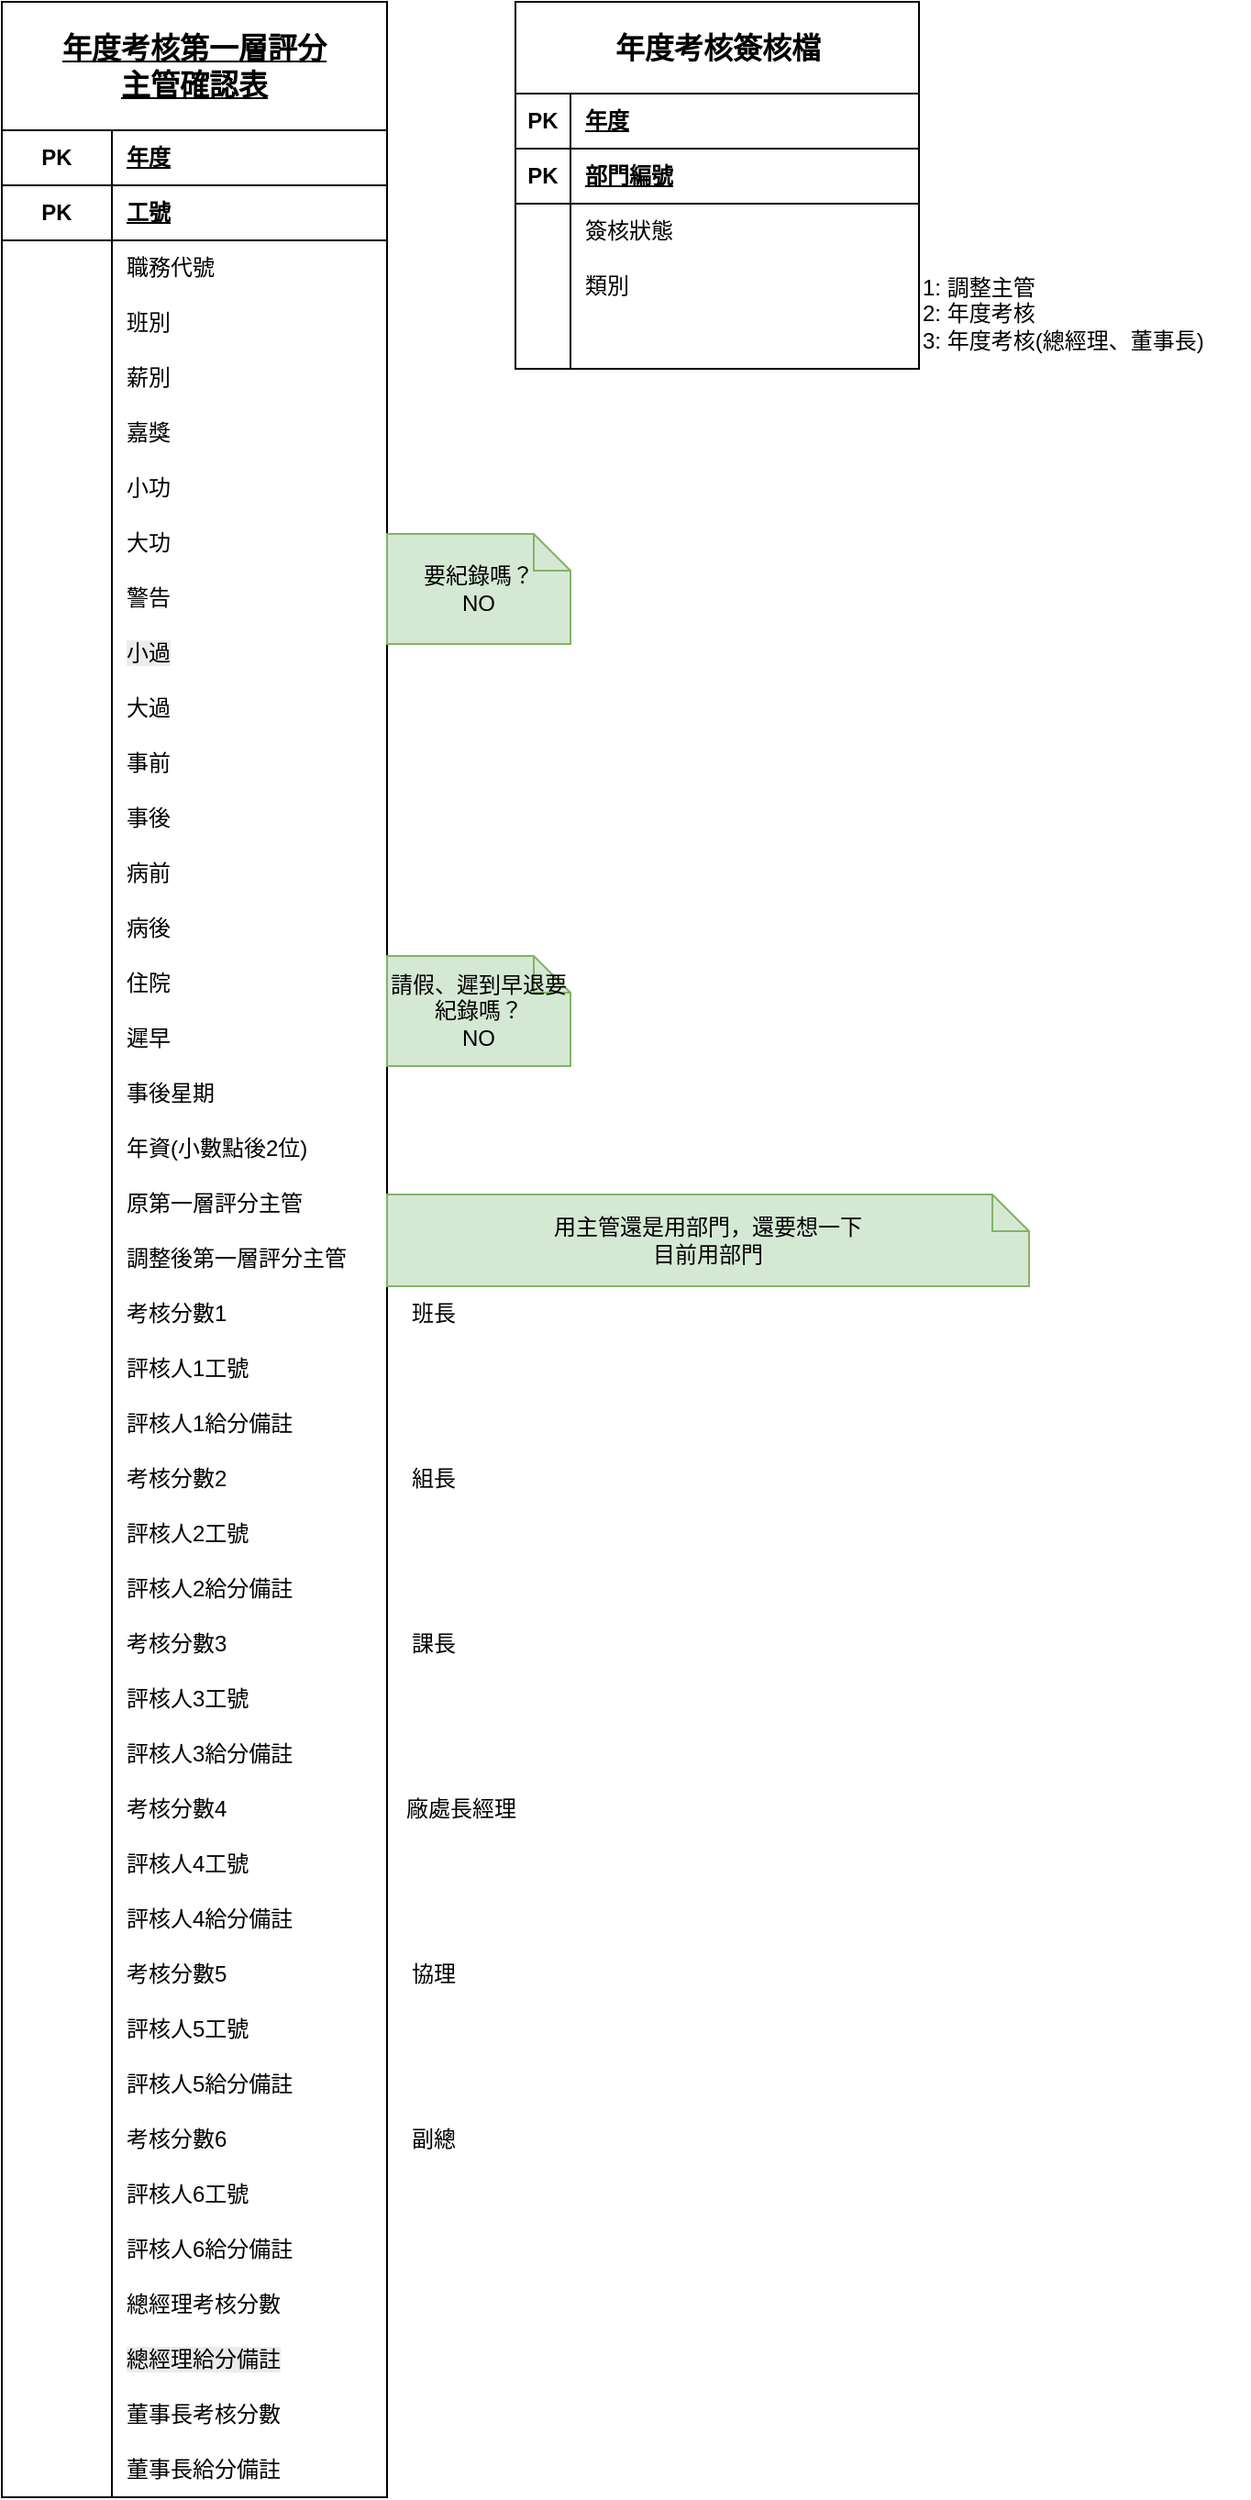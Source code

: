 <mxfile version="28.1.2">
  <diagram id="C5RBs43oDa-KdzZeNtuy" name="Page-1">
    <mxGraphModel dx="982" dy="640" grid="1" gridSize="10" guides="1" tooltips="1" connect="1" arrows="1" fold="1" page="1" pageScale="1" pageWidth="827" pageHeight="1169" math="0" shadow="0">
      <root>
        <mxCell id="WIyWlLk6GJQsqaUBKTNV-0" />
        <mxCell id="WIyWlLk6GJQsqaUBKTNV-1" parent="WIyWlLk6GJQsqaUBKTNV-0" />
        <mxCell id="mXp_F0Fjo8n4CY_Ymyif-0" value="&lt;u&gt;&lt;span style=&quot;font-family: 微軟正黑體;&quot;&gt;&lt;font style=&quot;font-size: 16px;&quot;&gt;年度考核第一層評分&lt;br&gt;主管確認表&lt;/font&gt;&lt;/span&gt;&lt;/u&gt;" style="shape=table;startSize=70;container=1;collapsible=1;childLayout=tableLayout;fixedRows=1;rowLines=0;fontStyle=1;align=center;resizeLast=1;html=1;whiteSpace=wrap;" parent="WIyWlLk6GJQsqaUBKTNV-1" vertex="1">
          <mxGeometry x="210" y="110" width="210" height="1360" as="geometry" />
        </mxCell>
        <mxCell id="mXp_F0Fjo8n4CY_Ymyif-42" style="shape=tableRow;horizontal=0;startSize=0;swimlaneHead=0;swimlaneBody=0;fillColor=none;collapsible=0;dropTarget=0;points=[[0,0.5],[1,0.5]];portConstraint=eastwest;top=0;left=0;right=0;bottom=1;html=1;" parent="mXp_F0Fjo8n4CY_Ymyif-0" vertex="1">
          <mxGeometry y="70" width="210" height="30" as="geometry" />
        </mxCell>
        <mxCell id="mXp_F0Fjo8n4CY_Ymyif-43" value="PK" style="shape=partialRectangle;connectable=0;fillColor=none;top=0;left=0;bottom=0;right=0;fontStyle=1;overflow=hidden;html=1;whiteSpace=wrap;" parent="mXp_F0Fjo8n4CY_Ymyif-42" vertex="1">
          <mxGeometry width="60" height="30" as="geometry">
            <mxRectangle width="60" height="30" as="alternateBounds" />
          </mxGeometry>
        </mxCell>
        <mxCell id="mXp_F0Fjo8n4CY_Ymyif-44" value="年度" style="shape=partialRectangle;connectable=0;fillColor=none;top=0;left=0;bottom=0;right=0;align=left;spacingLeft=6;fontStyle=5;overflow=hidden;html=1;whiteSpace=wrap;" parent="mXp_F0Fjo8n4CY_Ymyif-42" vertex="1">
          <mxGeometry x="60" width="150" height="30" as="geometry">
            <mxRectangle width="150" height="30" as="alternateBounds" />
          </mxGeometry>
        </mxCell>
        <mxCell id="mXp_F0Fjo8n4CY_Ymyif-4" value="" style="shape=tableRow;horizontal=0;startSize=0;swimlaneHead=0;swimlaneBody=0;fillColor=none;collapsible=0;dropTarget=0;points=[[0,0.5],[1,0.5]];portConstraint=eastwest;top=0;left=0;right=0;bottom=1;html=1;" parent="mXp_F0Fjo8n4CY_Ymyif-0" vertex="1">
          <mxGeometry y="100" width="210" height="30" as="geometry" />
        </mxCell>
        <mxCell id="mXp_F0Fjo8n4CY_Ymyif-5" value="PK" style="shape=partialRectangle;connectable=0;fillColor=none;top=0;left=0;bottom=0;right=0;fontStyle=1;overflow=hidden;html=1;whiteSpace=wrap;" parent="mXp_F0Fjo8n4CY_Ymyif-4" vertex="1">
          <mxGeometry width="60" height="30" as="geometry">
            <mxRectangle width="60" height="30" as="alternateBounds" />
          </mxGeometry>
        </mxCell>
        <mxCell id="mXp_F0Fjo8n4CY_Ymyif-6" value="工號" style="shape=partialRectangle;connectable=0;fillColor=none;top=0;left=0;bottom=0;right=0;align=left;spacingLeft=6;fontStyle=5;overflow=hidden;html=1;whiteSpace=wrap;" parent="mXp_F0Fjo8n4CY_Ymyif-4" vertex="1">
          <mxGeometry x="60" width="150" height="30" as="geometry">
            <mxRectangle width="150" height="30" as="alternateBounds" />
          </mxGeometry>
        </mxCell>
        <mxCell id="mXp_F0Fjo8n4CY_Ymyif-7" value="" style="shape=tableRow;horizontal=0;startSize=0;swimlaneHead=0;swimlaneBody=0;fillColor=none;collapsible=0;dropTarget=0;points=[[0,0.5],[1,0.5]];portConstraint=eastwest;top=0;left=0;right=0;bottom=0;html=1;" parent="mXp_F0Fjo8n4CY_Ymyif-0" vertex="1">
          <mxGeometry y="130" width="210" height="30" as="geometry" />
        </mxCell>
        <mxCell id="mXp_F0Fjo8n4CY_Ymyif-8" value="" style="shape=partialRectangle;connectable=0;fillColor=none;top=0;left=0;bottom=0;right=0;editable=1;overflow=hidden;html=1;whiteSpace=wrap;" parent="mXp_F0Fjo8n4CY_Ymyif-7" vertex="1">
          <mxGeometry width="60" height="30" as="geometry">
            <mxRectangle width="60" height="30" as="alternateBounds" />
          </mxGeometry>
        </mxCell>
        <mxCell id="mXp_F0Fjo8n4CY_Ymyif-9" value="職務代號" style="shape=partialRectangle;connectable=0;fillColor=none;top=0;left=0;bottom=0;right=0;align=left;spacingLeft=6;overflow=hidden;html=1;whiteSpace=wrap;" parent="mXp_F0Fjo8n4CY_Ymyif-7" vertex="1">
          <mxGeometry x="60" width="150" height="30" as="geometry">
            <mxRectangle width="150" height="30" as="alternateBounds" />
          </mxGeometry>
        </mxCell>
        <mxCell id="mXp_F0Fjo8n4CY_Ymyif-10" value="" style="shape=tableRow;horizontal=0;startSize=0;swimlaneHead=0;swimlaneBody=0;fillColor=none;collapsible=0;dropTarget=0;points=[[0,0.5],[1,0.5]];portConstraint=eastwest;top=0;left=0;right=0;bottom=0;html=1;" parent="mXp_F0Fjo8n4CY_Ymyif-0" vertex="1">
          <mxGeometry y="160" width="210" height="30" as="geometry" />
        </mxCell>
        <mxCell id="mXp_F0Fjo8n4CY_Ymyif-11" value="" style="shape=partialRectangle;connectable=0;fillColor=none;top=0;left=0;bottom=0;right=0;editable=1;overflow=hidden;html=1;whiteSpace=wrap;" parent="mXp_F0Fjo8n4CY_Ymyif-10" vertex="1">
          <mxGeometry width="60" height="30" as="geometry">
            <mxRectangle width="60" height="30" as="alternateBounds" />
          </mxGeometry>
        </mxCell>
        <mxCell id="mXp_F0Fjo8n4CY_Ymyif-12" value="班別" style="shape=partialRectangle;connectable=0;fillColor=none;top=0;left=0;bottom=0;right=0;align=left;spacingLeft=6;overflow=hidden;html=1;whiteSpace=wrap;" parent="mXp_F0Fjo8n4CY_Ymyif-10" vertex="1">
          <mxGeometry x="60" width="150" height="30" as="geometry">
            <mxRectangle width="150" height="30" as="alternateBounds" />
          </mxGeometry>
        </mxCell>
        <mxCell id="mXp_F0Fjo8n4CY_Ymyif-36" style="shape=tableRow;horizontal=0;startSize=0;swimlaneHead=0;swimlaneBody=0;fillColor=none;collapsible=0;dropTarget=0;points=[[0,0.5],[1,0.5]];portConstraint=eastwest;top=0;left=0;right=0;bottom=0;html=1;" parent="mXp_F0Fjo8n4CY_Ymyif-0" vertex="1">
          <mxGeometry y="190" width="210" height="30" as="geometry" />
        </mxCell>
        <mxCell id="mXp_F0Fjo8n4CY_Ymyif-37" style="shape=partialRectangle;connectable=0;fillColor=none;top=0;left=0;bottom=0;right=0;editable=1;overflow=hidden;html=1;whiteSpace=wrap;" parent="mXp_F0Fjo8n4CY_Ymyif-36" vertex="1">
          <mxGeometry width="60" height="30" as="geometry">
            <mxRectangle width="60" height="30" as="alternateBounds" />
          </mxGeometry>
        </mxCell>
        <mxCell id="mXp_F0Fjo8n4CY_Ymyif-38" value="薪別" style="shape=partialRectangle;connectable=0;fillColor=none;top=0;left=0;bottom=0;right=0;align=left;spacingLeft=6;overflow=hidden;html=1;whiteSpace=wrap;" parent="mXp_F0Fjo8n4CY_Ymyif-36" vertex="1">
          <mxGeometry x="60" width="150" height="30" as="geometry">
            <mxRectangle width="150" height="30" as="alternateBounds" />
          </mxGeometry>
        </mxCell>
        <mxCell id="mXp_F0Fjo8n4CY_Ymyif-67" style="shape=tableRow;horizontal=0;startSize=0;swimlaneHead=0;swimlaneBody=0;fillColor=none;collapsible=0;dropTarget=0;points=[[0,0.5],[1,0.5]];portConstraint=eastwest;top=0;left=0;right=0;bottom=0;html=1;" parent="mXp_F0Fjo8n4CY_Ymyif-0" vertex="1">
          <mxGeometry y="220" width="210" height="30" as="geometry" />
        </mxCell>
        <mxCell id="mXp_F0Fjo8n4CY_Ymyif-68" style="shape=partialRectangle;connectable=0;fillColor=none;top=0;left=0;bottom=0;right=0;editable=1;overflow=hidden;html=1;whiteSpace=wrap;" parent="mXp_F0Fjo8n4CY_Ymyif-67" vertex="1">
          <mxGeometry width="60" height="30" as="geometry">
            <mxRectangle width="60" height="30" as="alternateBounds" />
          </mxGeometry>
        </mxCell>
        <mxCell id="mXp_F0Fjo8n4CY_Ymyif-69" value="&lt;span style=&quot;text-align: center; text-wrap-mode: nowrap;&quot;&gt;嘉獎&lt;/span&gt;" style="shape=partialRectangle;connectable=0;fillColor=none;top=0;left=0;bottom=0;right=0;align=left;spacingLeft=6;overflow=hidden;html=1;whiteSpace=wrap;" parent="mXp_F0Fjo8n4CY_Ymyif-67" vertex="1">
          <mxGeometry x="60" width="150" height="30" as="geometry">
            <mxRectangle width="150" height="30" as="alternateBounds" />
          </mxGeometry>
        </mxCell>
        <mxCell id="mXp_F0Fjo8n4CY_Ymyif-64" style="shape=tableRow;horizontal=0;startSize=0;swimlaneHead=0;swimlaneBody=0;fillColor=none;collapsible=0;dropTarget=0;points=[[0,0.5],[1,0.5]];portConstraint=eastwest;top=0;left=0;right=0;bottom=0;html=1;" parent="mXp_F0Fjo8n4CY_Ymyif-0" vertex="1">
          <mxGeometry y="250" width="210" height="30" as="geometry" />
        </mxCell>
        <mxCell id="mXp_F0Fjo8n4CY_Ymyif-65" style="shape=partialRectangle;connectable=0;fillColor=none;top=0;left=0;bottom=0;right=0;editable=1;overflow=hidden;html=1;whiteSpace=wrap;" parent="mXp_F0Fjo8n4CY_Ymyif-64" vertex="1">
          <mxGeometry width="60" height="30" as="geometry">
            <mxRectangle width="60" height="30" as="alternateBounds" />
          </mxGeometry>
        </mxCell>
        <mxCell id="mXp_F0Fjo8n4CY_Ymyif-66" value="&lt;div style=&quot;text-align: center;&quot;&gt;&lt;span style=&quot;background-color: transparent; color: light-dark(rgb(0, 0, 0), rgb(255, 255, 255)); text-wrap-mode: nowrap;&quot;&gt;小功&lt;/span&gt;&lt;/div&gt;" style="shape=partialRectangle;connectable=0;fillColor=none;top=0;left=0;bottom=0;right=0;align=left;spacingLeft=6;overflow=hidden;html=1;whiteSpace=wrap;" parent="mXp_F0Fjo8n4CY_Ymyif-64" vertex="1">
          <mxGeometry x="60" width="150" height="30" as="geometry">
            <mxRectangle width="150" height="30" as="alternateBounds" />
          </mxGeometry>
        </mxCell>
        <mxCell id="mXp_F0Fjo8n4CY_Ymyif-61" style="shape=tableRow;horizontal=0;startSize=0;swimlaneHead=0;swimlaneBody=0;fillColor=none;collapsible=0;dropTarget=0;points=[[0,0.5],[1,0.5]];portConstraint=eastwest;top=0;left=0;right=0;bottom=0;html=1;" parent="mXp_F0Fjo8n4CY_Ymyif-0" vertex="1">
          <mxGeometry y="280" width="210" height="30" as="geometry" />
        </mxCell>
        <mxCell id="mXp_F0Fjo8n4CY_Ymyif-62" style="shape=partialRectangle;connectable=0;fillColor=none;top=0;left=0;bottom=0;right=0;editable=1;overflow=hidden;html=1;whiteSpace=wrap;" parent="mXp_F0Fjo8n4CY_Ymyif-61" vertex="1">
          <mxGeometry width="60" height="30" as="geometry">
            <mxRectangle width="60" height="30" as="alternateBounds" />
          </mxGeometry>
        </mxCell>
        <mxCell id="mXp_F0Fjo8n4CY_Ymyif-63" value="&lt;span style=&quot;text-align: center; text-wrap-mode: nowrap;&quot;&gt;大功&lt;/span&gt;" style="shape=partialRectangle;connectable=0;fillColor=none;top=0;left=0;bottom=0;right=0;align=left;spacingLeft=6;overflow=hidden;html=1;whiteSpace=wrap;" parent="mXp_F0Fjo8n4CY_Ymyif-61" vertex="1">
          <mxGeometry x="60" width="150" height="30" as="geometry">
            <mxRectangle width="150" height="30" as="alternateBounds" />
          </mxGeometry>
        </mxCell>
        <mxCell id="mXp_F0Fjo8n4CY_Ymyif-58" style="shape=tableRow;horizontal=0;startSize=0;swimlaneHead=0;swimlaneBody=0;fillColor=none;collapsible=0;dropTarget=0;points=[[0,0.5],[1,0.5]];portConstraint=eastwest;top=0;left=0;right=0;bottom=0;html=1;" parent="mXp_F0Fjo8n4CY_Ymyif-0" vertex="1">
          <mxGeometry y="310" width="210" height="30" as="geometry" />
        </mxCell>
        <mxCell id="mXp_F0Fjo8n4CY_Ymyif-59" style="shape=partialRectangle;connectable=0;fillColor=none;top=0;left=0;bottom=0;right=0;editable=1;overflow=hidden;html=1;whiteSpace=wrap;" parent="mXp_F0Fjo8n4CY_Ymyif-58" vertex="1">
          <mxGeometry width="60" height="30" as="geometry">
            <mxRectangle width="60" height="30" as="alternateBounds" />
          </mxGeometry>
        </mxCell>
        <mxCell id="mXp_F0Fjo8n4CY_Ymyif-60" value="&lt;span style=&quot;text-align: center; text-wrap-mode: nowrap;&quot;&gt;警告&lt;/span&gt;" style="shape=partialRectangle;connectable=0;fillColor=none;top=0;left=0;bottom=0;right=0;align=left;spacingLeft=6;overflow=hidden;html=1;whiteSpace=wrap;" parent="mXp_F0Fjo8n4CY_Ymyif-58" vertex="1">
          <mxGeometry x="60" width="150" height="30" as="geometry">
            <mxRectangle width="150" height="30" as="alternateBounds" />
          </mxGeometry>
        </mxCell>
        <mxCell id="mXp_F0Fjo8n4CY_Ymyif-55" style="shape=tableRow;horizontal=0;startSize=0;swimlaneHead=0;swimlaneBody=0;fillColor=none;collapsible=0;dropTarget=0;points=[[0,0.5],[1,0.5]];portConstraint=eastwest;top=0;left=0;right=0;bottom=0;html=1;" parent="mXp_F0Fjo8n4CY_Ymyif-0" vertex="1">
          <mxGeometry y="340" width="210" height="30" as="geometry" />
        </mxCell>
        <mxCell id="mXp_F0Fjo8n4CY_Ymyif-56" style="shape=partialRectangle;connectable=0;fillColor=none;top=0;left=0;bottom=0;right=0;editable=1;overflow=hidden;html=1;whiteSpace=wrap;" parent="mXp_F0Fjo8n4CY_Ymyif-55" vertex="1">
          <mxGeometry width="60" height="30" as="geometry">
            <mxRectangle width="60" height="30" as="alternateBounds" />
          </mxGeometry>
        </mxCell>
        <mxCell id="mXp_F0Fjo8n4CY_Ymyif-57" value="&lt;span style=&quot;color: rgb(0, 0, 0); font-family: Helvetica; font-size: 12px; font-style: normal; font-variant-ligatures: normal; font-variant-caps: normal; font-weight: 400; letter-spacing: normal; orphans: 2; text-align: center; text-indent: 0px; text-transform: none; widows: 2; word-spacing: 0px; -webkit-text-stroke-width: 0px; white-space: nowrap; background-color: rgb(236, 236, 236); text-decoration-thickness: initial; text-decoration-style: initial; text-decoration-color: initial; float: none; display: inline !important;&quot;&gt;小過&lt;/span&gt;" style="shape=partialRectangle;connectable=0;fillColor=none;top=0;left=0;bottom=0;right=0;align=left;spacingLeft=6;overflow=hidden;html=1;whiteSpace=wrap;" parent="mXp_F0Fjo8n4CY_Ymyif-55" vertex="1">
          <mxGeometry x="60" width="150" height="30" as="geometry">
            <mxRectangle width="150" height="30" as="alternateBounds" />
          </mxGeometry>
        </mxCell>
        <mxCell id="mXp_F0Fjo8n4CY_Ymyif-52" style="shape=tableRow;horizontal=0;startSize=0;swimlaneHead=0;swimlaneBody=0;fillColor=none;collapsible=0;dropTarget=0;points=[[0,0.5],[1,0.5]];portConstraint=eastwest;top=0;left=0;right=0;bottom=0;html=1;" parent="mXp_F0Fjo8n4CY_Ymyif-0" vertex="1">
          <mxGeometry y="370" width="210" height="30" as="geometry" />
        </mxCell>
        <mxCell id="mXp_F0Fjo8n4CY_Ymyif-53" style="shape=partialRectangle;connectable=0;fillColor=none;top=0;left=0;bottom=0;right=0;editable=1;overflow=hidden;html=1;whiteSpace=wrap;" parent="mXp_F0Fjo8n4CY_Ymyif-52" vertex="1">
          <mxGeometry width="60" height="30" as="geometry">
            <mxRectangle width="60" height="30" as="alternateBounds" />
          </mxGeometry>
        </mxCell>
        <mxCell id="mXp_F0Fjo8n4CY_Ymyif-54" value="&lt;span style=&quot;text-align: center; text-wrap-mode: nowrap;&quot;&gt;大過&lt;/span&gt;" style="shape=partialRectangle;connectable=0;fillColor=none;top=0;left=0;bottom=0;right=0;align=left;spacingLeft=6;overflow=hidden;html=1;whiteSpace=wrap;" parent="mXp_F0Fjo8n4CY_Ymyif-52" vertex="1">
          <mxGeometry x="60" width="150" height="30" as="geometry">
            <mxRectangle width="150" height="30" as="alternateBounds" />
          </mxGeometry>
        </mxCell>
        <mxCell id="7mAniBiSC43Elw3uLmjt-15" style="shape=tableRow;horizontal=0;startSize=0;swimlaneHead=0;swimlaneBody=0;fillColor=none;collapsible=0;dropTarget=0;points=[[0,0.5],[1,0.5]];portConstraint=eastwest;top=0;left=0;right=0;bottom=0;html=1;" vertex="1" parent="mXp_F0Fjo8n4CY_Ymyif-0">
          <mxGeometry y="400" width="210" height="30" as="geometry" />
        </mxCell>
        <mxCell id="7mAniBiSC43Elw3uLmjt-16" style="shape=partialRectangle;connectable=0;fillColor=none;top=0;left=0;bottom=0;right=0;editable=1;overflow=hidden;html=1;whiteSpace=wrap;" vertex="1" parent="7mAniBiSC43Elw3uLmjt-15">
          <mxGeometry width="60" height="30" as="geometry">
            <mxRectangle width="60" height="30" as="alternateBounds" />
          </mxGeometry>
        </mxCell>
        <mxCell id="7mAniBiSC43Elw3uLmjt-17" value="事前" style="shape=partialRectangle;connectable=0;fillColor=none;top=0;left=0;bottom=0;right=0;align=left;spacingLeft=6;overflow=hidden;html=1;whiteSpace=wrap;" vertex="1" parent="7mAniBiSC43Elw3uLmjt-15">
          <mxGeometry x="60" width="150" height="30" as="geometry">
            <mxRectangle width="150" height="30" as="alternateBounds" />
          </mxGeometry>
        </mxCell>
        <mxCell id="7mAniBiSC43Elw3uLmjt-12" style="shape=tableRow;horizontal=0;startSize=0;swimlaneHead=0;swimlaneBody=0;fillColor=none;collapsible=0;dropTarget=0;points=[[0,0.5],[1,0.5]];portConstraint=eastwest;top=0;left=0;right=0;bottom=0;html=1;" vertex="1" parent="mXp_F0Fjo8n4CY_Ymyif-0">
          <mxGeometry y="430" width="210" height="30" as="geometry" />
        </mxCell>
        <mxCell id="7mAniBiSC43Elw3uLmjt-13" style="shape=partialRectangle;connectable=0;fillColor=none;top=0;left=0;bottom=0;right=0;editable=1;overflow=hidden;html=1;whiteSpace=wrap;" vertex="1" parent="7mAniBiSC43Elw3uLmjt-12">
          <mxGeometry width="60" height="30" as="geometry">
            <mxRectangle width="60" height="30" as="alternateBounds" />
          </mxGeometry>
        </mxCell>
        <mxCell id="7mAniBiSC43Elw3uLmjt-14" value="事後" style="shape=partialRectangle;connectable=0;fillColor=none;top=0;left=0;bottom=0;right=0;align=left;spacingLeft=6;overflow=hidden;html=1;whiteSpace=wrap;" vertex="1" parent="7mAniBiSC43Elw3uLmjt-12">
          <mxGeometry x="60" width="150" height="30" as="geometry">
            <mxRectangle width="150" height="30" as="alternateBounds" />
          </mxGeometry>
        </mxCell>
        <mxCell id="7mAniBiSC43Elw3uLmjt-9" style="shape=tableRow;horizontal=0;startSize=0;swimlaneHead=0;swimlaneBody=0;fillColor=none;collapsible=0;dropTarget=0;points=[[0,0.5],[1,0.5]];portConstraint=eastwest;top=0;left=0;right=0;bottom=0;html=1;" vertex="1" parent="mXp_F0Fjo8n4CY_Ymyif-0">
          <mxGeometry y="460" width="210" height="30" as="geometry" />
        </mxCell>
        <mxCell id="7mAniBiSC43Elw3uLmjt-10" style="shape=partialRectangle;connectable=0;fillColor=none;top=0;left=0;bottom=0;right=0;editable=1;overflow=hidden;html=1;whiteSpace=wrap;" vertex="1" parent="7mAniBiSC43Elw3uLmjt-9">
          <mxGeometry width="60" height="30" as="geometry">
            <mxRectangle width="60" height="30" as="alternateBounds" />
          </mxGeometry>
        </mxCell>
        <mxCell id="7mAniBiSC43Elw3uLmjt-11" value="病前" style="shape=partialRectangle;connectable=0;fillColor=none;top=0;left=0;bottom=0;right=0;align=left;spacingLeft=6;overflow=hidden;html=1;whiteSpace=wrap;" vertex="1" parent="7mAniBiSC43Elw3uLmjt-9">
          <mxGeometry x="60" width="150" height="30" as="geometry">
            <mxRectangle width="150" height="30" as="alternateBounds" />
          </mxGeometry>
        </mxCell>
        <mxCell id="7mAniBiSC43Elw3uLmjt-6" style="shape=tableRow;horizontal=0;startSize=0;swimlaneHead=0;swimlaneBody=0;fillColor=none;collapsible=0;dropTarget=0;points=[[0,0.5],[1,0.5]];portConstraint=eastwest;top=0;left=0;right=0;bottom=0;html=1;" vertex="1" parent="mXp_F0Fjo8n4CY_Ymyif-0">
          <mxGeometry y="490" width="210" height="30" as="geometry" />
        </mxCell>
        <mxCell id="7mAniBiSC43Elw3uLmjt-7" style="shape=partialRectangle;connectable=0;fillColor=none;top=0;left=0;bottom=0;right=0;editable=1;overflow=hidden;html=1;whiteSpace=wrap;" vertex="1" parent="7mAniBiSC43Elw3uLmjt-6">
          <mxGeometry width="60" height="30" as="geometry">
            <mxRectangle width="60" height="30" as="alternateBounds" />
          </mxGeometry>
        </mxCell>
        <mxCell id="7mAniBiSC43Elw3uLmjt-8" value="病後" style="shape=partialRectangle;connectable=0;fillColor=none;top=0;left=0;bottom=0;right=0;align=left;spacingLeft=6;overflow=hidden;html=1;whiteSpace=wrap;" vertex="1" parent="7mAniBiSC43Elw3uLmjt-6">
          <mxGeometry x="60" width="150" height="30" as="geometry">
            <mxRectangle width="150" height="30" as="alternateBounds" />
          </mxGeometry>
        </mxCell>
        <mxCell id="7mAniBiSC43Elw3uLmjt-3" style="shape=tableRow;horizontal=0;startSize=0;swimlaneHead=0;swimlaneBody=0;fillColor=none;collapsible=0;dropTarget=0;points=[[0,0.5],[1,0.5]];portConstraint=eastwest;top=0;left=0;right=0;bottom=0;html=1;" vertex="1" parent="mXp_F0Fjo8n4CY_Ymyif-0">
          <mxGeometry y="520" width="210" height="30" as="geometry" />
        </mxCell>
        <mxCell id="7mAniBiSC43Elw3uLmjt-4" style="shape=partialRectangle;connectable=0;fillColor=none;top=0;left=0;bottom=0;right=0;editable=1;overflow=hidden;html=1;whiteSpace=wrap;" vertex="1" parent="7mAniBiSC43Elw3uLmjt-3">
          <mxGeometry width="60" height="30" as="geometry">
            <mxRectangle width="60" height="30" as="alternateBounds" />
          </mxGeometry>
        </mxCell>
        <mxCell id="7mAniBiSC43Elw3uLmjt-5" value="住院" style="shape=partialRectangle;connectable=0;fillColor=none;top=0;left=0;bottom=0;right=0;align=left;spacingLeft=6;overflow=hidden;html=1;whiteSpace=wrap;" vertex="1" parent="7mAniBiSC43Elw3uLmjt-3">
          <mxGeometry x="60" width="150" height="30" as="geometry">
            <mxRectangle width="150" height="30" as="alternateBounds" />
          </mxGeometry>
        </mxCell>
        <mxCell id="7mAniBiSC43Elw3uLmjt-0" style="shape=tableRow;horizontal=0;startSize=0;swimlaneHead=0;swimlaneBody=0;fillColor=none;collapsible=0;dropTarget=0;points=[[0,0.5],[1,0.5]];portConstraint=eastwest;top=0;left=0;right=0;bottom=0;html=1;" vertex="1" parent="mXp_F0Fjo8n4CY_Ymyif-0">
          <mxGeometry y="550" width="210" height="30" as="geometry" />
        </mxCell>
        <mxCell id="7mAniBiSC43Elw3uLmjt-1" style="shape=partialRectangle;connectable=0;fillColor=none;top=0;left=0;bottom=0;right=0;editable=1;overflow=hidden;html=1;whiteSpace=wrap;" vertex="1" parent="7mAniBiSC43Elw3uLmjt-0">
          <mxGeometry width="60" height="30" as="geometry">
            <mxRectangle width="60" height="30" as="alternateBounds" />
          </mxGeometry>
        </mxCell>
        <mxCell id="7mAniBiSC43Elw3uLmjt-2" value="遲早" style="shape=partialRectangle;connectable=0;fillColor=none;top=0;left=0;bottom=0;right=0;align=left;spacingLeft=6;overflow=hidden;html=1;whiteSpace=wrap;" vertex="1" parent="7mAniBiSC43Elw3uLmjt-0">
          <mxGeometry x="60" width="150" height="30" as="geometry">
            <mxRectangle width="150" height="30" as="alternateBounds" />
          </mxGeometry>
        </mxCell>
        <mxCell id="7mAniBiSC43Elw3uLmjt-18" style="shape=tableRow;horizontal=0;startSize=0;swimlaneHead=0;swimlaneBody=0;fillColor=none;collapsible=0;dropTarget=0;points=[[0,0.5],[1,0.5]];portConstraint=eastwest;top=0;left=0;right=0;bottom=0;html=1;" vertex="1" parent="mXp_F0Fjo8n4CY_Ymyif-0">
          <mxGeometry y="580" width="210" height="30" as="geometry" />
        </mxCell>
        <mxCell id="7mAniBiSC43Elw3uLmjt-19" style="shape=partialRectangle;connectable=0;fillColor=none;top=0;left=0;bottom=0;right=0;editable=1;overflow=hidden;html=1;whiteSpace=wrap;" vertex="1" parent="7mAniBiSC43Elw3uLmjt-18">
          <mxGeometry width="60" height="30" as="geometry">
            <mxRectangle width="60" height="30" as="alternateBounds" />
          </mxGeometry>
        </mxCell>
        <mxCell id="7mAniBiSC43Elw3uLmjt-20" value="事後星期" style="shape=partialRectangle;connectable=0;fillColor=none;top=0;left=0;bottom=0;right=0;align=left;spacingLeft=6;overflow=hidden;html=1;whiteSpace=wrap;" vertex="1" parent="7mAniBiSC43Elw3uLmjt-18">
          <mxGeometry x="60" width="150" height="30" as="geometry">
            <mxRectangle width="150" height="30" as="alternateBounds" />
          </mxGeometry>
        </mxCell>
        <mxCell id="mXp_F0Fjo8n4CY_Ymyif-39" style="shape=tableRow;horizontal=0;startSize=0;swimlaneHead=0;swimlaneBody=0;fillColor=none;collapsible=0;dropTarget=0;points=[[0,0.5],[1,0.5]];portConstraint=eastwest;top=0;left=0;right=0;bottom=0;html=1;" parent="mXp_F0Fjo8n4CY_Ymyif-0" vertex="1">
          <mxGeometry y="610" width="210" height="30" as="geometry" />
        </mxCell>
        <mxCell id="mXp_F0Fjo8n4CY_Ymyif-40" style="shape=partialRectangle;connectable=0;fillColor=none;top=0;left=0;bottom=0;right=0;editable=1;overflow=hidden;html=1;whiteSpace=wrap;" parent="mXp_F0Fjo8n4CY_Ymyif-39" vertex="1">
          <mxGeometry width="60" height="30" as="geometry">
            <mxRectangle width="60" height="30" as="alternateBounds" />
          </mxGeometry>
        </mxCell>
        <mxCell id="mXp_F0Fjo8n4CY_Ymyif-41" value="年資(小數點後2位)" style="shape=partialRectangle;connectable=0;fillColor=none;top=0;left=0;bottom=0;right=0;align=left;spacingLeft=6;overflow=hidden;html=1;whiteSpace=wrap;" parent="mXp_F0Fjo8n4CY_Ymyif-39" vertex="1">
          <mxGeometry x="60" width="150" height="30" as="geometry">
            <mxRectangle width="150" height="30" as="alternateBounds" />
          </mxGeometry>
        </mxCell>
        <mxCell id="mXp_F0Fjo8n4CY_Ymyif-33" style="shape=tableRow;horizontal=0;startSize=0;swimlaneHead=0;swimlaneBody=0;fillColor=none;collapsible=0;dropTarget=0;points=[[0,0.5],[1,0.5]];portConstraint=eastwest;top=0;left=0;right=0;bottom=0;html=1;" parent="mXp_F0Fjo8n4CY_Ymyif-0" vertex="1">
          <mxGeometry y="640" width="210" height="30" as="geometry" />
        </mxCell>
        <mxCell id="mXp_F0Fjo8n4CY_Ymyif-34" style="shape=partialRectangle;connectable=0;fillColor=none;top=0;left=0;bottom=0;right=0;editable=1;overflow=hidden;html=1;whiteSpace=wrap;" parent="mXp_F0Fjo8n4CY_Ymyif-33" vertex="1">
          <mxGeometry width="60" height="30" as="geometry">
            <mxRectangle width="60" height="30" as="alternateBounds" />
          </mxGeometry>
        </mxCell>
        <mxCell id="mXp_F0Fjo8n4CY_Ymyif-35" value="原第一層評分主管" style="shape=partialRectangle;connectable=0;fillColor=none;top=0;left=0;bottom=0;right=0;align=left;spacingLeft=6;overflow=hidden;html=1;whiteSpace=wrap;" parent="mXp_F0Fjo8n4CY_Ymyif-33" vertex="1">
          <mxGeometry x="60" width="150" height="30" as="geometry">
            <mxRectangle width="150" height="30" as="alternateBounds" />
          </mxGeometry>
        </mxCell>
        <mxCell id="mXp_F0Fjo8n4CY_Ymyif-30" style="shape=tableRow;horizontal=0;startSize=0;swimlaneHead=0;swimlaneBody=0;fillColor=none;collapsible=0;dropTarget=0;points=[[0,0.5],[1,0.5]];portConstraint=eastwest;top=0;left=0;right=0;bottom=0;html=1;" parent="mXp_F0Fjo8n4CY_Ymyif-0" vertex="1">
          <mxGeometry y="670" width="210" height="30" as="geometry" />
        </mxCell>
        <mxCell id="mXp_F0Fjo8n4CY_Ymyif-31" style="shape=partialRectangle;connectable=0;fillColor=none;top=0;left=0;bottom=0;right=0;editable=1;overflow=hidden;html=1;whiteSpace=wrap;" parent="mXp_F0Fjo8n4CY_Ymyif-30" vertex="1">
          <mxGeometry width="60" height="30" as="geometry">
            <mxRectangle width="60" height="30" as="alternateBounds" />
          </mxGeometry>
        </mxCell>
        <mxCell id="mXp_F0Fjo8n4CY_Ymyif-32" value="調整後第一層評分主管" style="shape=partialRectangle;connectable=0;fillColor=none;top=0;left=0;bottom=0;right=0;align=left;spacingLeft=6;overflow=hidden;html=1;whiteSpace=wrap;" parent="mXp_F0Fjo8n4CY_Ymyif-30" vertex="1">
          <mxGeometry x="60" width="150" height="30" as="geometry">
            <mxRectangle width="150" height="30" as="alternateBounds" />
          </mxGeometry>
        </mxCell>
        <mxCell id="mXp_F0Fjo8n4CY_Ymyif-49" style="shape=tableRow;horizontal=0;startSize=0;swimlaneHead=0;swimlaneBody=0;fillColor=none;collapsible=0;dropTarget=0;points=[[0,0.5],[1,0.5]];portConstraint=eastwest;top=0;left=0;right=0;bottom=0;html=1;" parent="mXp_F0Fjo8n4CY_Ymyif-0" vertex="1">
          <mxGeometry y="700" width="210" height="30" as="geometry" />
        </mxCell>
        <mxCell id="mXp_F0Fjo8n4CY_Ymyif-50" style="shape=partialRectangle;connectable=0;fillColor=none;top=0;left=0;bottom=0;right=0;editable=1;overflow=hidden;html=1;whiteSpace=wrap;" parent="mXp_F0Fjo8n4CY_Ymyif-49" vertex="1">
          <mxGeometry width="60" height="30" as="geometry">
            <mxRectangle width="60" height="30" as="alternateBounds" />
          </mxGeometry>
        </mxCell>
        <mxCell id="mXp_F0Fjo8n4CY_Ymyif-51" value="考核分數1" style="shape=partialRectangle;connectable=0;fillColor=none;top=0;left=0;bottom=0;right=0;align=left;spacingLeft=6;overflow=hidden;html=1;whiteSpace=wrap;" parent="mXp_F0Fjo8n4CY_Ymyif-49" vertex="1">
          <mxGeometry x="60" width="150" height="30" as="geometry">
            <mxRectangle width="150" height="30" as="alternateBounds" />
          </mxGeometry>
        </mxCell>
        <mxCell id="mXp_F0Fjo8n4CY_Ymyif-102" style="shape=tableRow;horizontal=0;startSize=0;swimlaneHead=0;swimlaneBody=0;fillColor=none;collapsible=0;dropTarget=0;points=[[0,0.5],[1,0.5]];portConstraint=eastwest;top=0;left=0;right=0;bottom=0;html=1;" parent="mXp_F0Fjo8n4CY_Ymyif-0" vertex="1">
          <mxGeometry y="730" width="210" height="30" as="geometry" />
        </mxCell>
        <mxCell id="mXp_F0Fjo8n4CY_Ymyif-103" style="shape=partialRectangle;connectable=0;fillColor=none;top=0;left=0;bottom=0;right=0;editable=1;overflow=hidden;html=1;whiteSpace=wrap;" parent="mXp_F0Fjo8n4CY_Ymyif-102" vertex="1">
          <mxGeometry width="60" height="30" as="geometry">
            <mxRectangle width="60" height="30" as="alternateBounds" />
          </mxGeometry>
        </mxCell>
        <mxCell id="mXp_F0Fjo8n4CY_Ymyif-104" value="評核人1工號" style="shape=partialRectangle;connectable=0;fillColor=none;top=0;left=0;bottom=0;right=0;align=left;spacingLeft=6;overflow=hidden;html=1;whiteSpace=wrap;" parent="mXp_F0Fjo8n4CY_Ymyif-102" vertex="1">
          <mxGeometry x="60" width="150" height="30" as="geometry">
            <mxRectangle width="150" height="30" as="alternateBounds" />
          </mxGeometry>
        </mxCell>
        <mxCell id="mXp_F0Fjo8n4CY_Ymyif-105" style="shape=tableRow;horizontal=0;startSize=0;swimlaneHead=0;swimlaneBody=0;fillColor=none;collapsible=0;dropTarget=0;points=[[0,0.5],[1,0.5]];portConstraint=eastwest;top=0;left=0;right=0;bottom=0;html=1;" parent="mXp_F0Fjo8n4CY_Ymyif-0" vertex="1">
          <mxGeometry y="760" width="210" height="30" as="geometry" />
        </mxCell>
        <mxCell id="mXp_F0Fjo8n4CY_Ymyif-106" style="shape=partialRectangle;connectable=0;fillColor=none;top=0;left=0;bottom=0;right=0;editable=1;overflow=hidden;html=1;whiteSpace=wrap;" parent="mXp_F0Fjo8n4CY_Ymyif-105" vertex="1">
          <mxGeometry width="60" height="30" as="geometry">
            <mxRectangle width="60" height="30" as="alternateBounds" />
          </mxGeometry>
        </mxCell>
        <mxCell id="mXp_F0Fjo8n4CY_Ymyif-107" value="評核人1給分備註" style="shape=partialRectangle;connectable=0;fillColor=none;top=0;left=0;bottom=0;right=0;align=left;spacingLeft=6;overflow=hidden;html=1;whiteSpace=wrap;" parent="mXp_F0Fjo8n4CY_Ymyif-105" vertex="1">
          <mxGeometry x="60" width="150" height="30" as="geometry">
            <mxRectangle width="150" height="30" as="alternateBounds" />
          </mxGeometry>
        </mxCell>
        <mxCell id="mXp_F0Fjo8n4CY_Ymyif-99" style="shape=tableRow;horizontal=0;startSize=0;swimlaneHead=0;swimlaneBody=0;fillColor=none;collapsible=0;dropTarget=0;points=[[0,0.5],[1,0.5]];portConstraint=eastwest;top=0;left=0;right=0;bottom=0;html=1;" parent="mXp_F0Fjo8n4CY_Ymyif-0" vertex="1">
          <mxGeometry y="790" width="210" height="30" as="geometry" />
        </mxCell>
        <mxCell id="mXp_F0Fjo8n4CY_Ymyif-100" style="shape=partialRectangle;connectable=0;fillColor=none;top=0;left=0;bottom=0;right=0;editable=1;overflow=hidden;html=1;whiteSpace=wrap;" parent="mXp_F0Fjo8n4CY_Ymyif-99" vertex="1">
          <mxGeometry width="60" height="30" as="geometry">
            <mxRectangle width="60" height="30" as="alternateBounds" />
          </mxGeometry>
        </mxCell>
        <mxCell id="mXp_F0Fjo8n4CY_Ymyif-101" value="考核分數2" style="shape=partialRectangle;connectable=0;fillColor=none;top=0;left=0;bottom=0;right=0;align=left;spacingLeft=6;overflow=hidden;html=1;whiteSpace=wrap;" parent="mXp_F0Fjo8n4CY_Ymyif-99" vertex="1">
          <mxGeometry x="60" width="150" height="30" as="geometry">
            <mxRectangle width="150" height="30" as="alternateBounds" />
          </mxGeometry>
        </mxCell>
        <mxCell id="mXp_F0Fjo8n4CY_Ymyif-96" style="shape=tableRow;horizontal=0;startSize=0;swimlaneHead=0;swimlaneBody=0;fillColor=none;collapsible=0;dropTarget=0;points=[[0,0.5],[1,0.5]];portConstraint=eastwest;top=0;left=0;right=0;bottom=0;html=1;" parent="mXp_F0Fjo8n4CY_Ymyif-0" vertex="1">
          <mxGeometry y="820" width="210" height="30" as="geometry" />
        </mxCell>
        <mxCell id="mXp_F0Fjo8n4CY_Ymyif-97" style="shape=partialRectangle;connectable=0;fillColor=none;top=0;left=0;bottom=0;right=0;editable=1;overflow=hidden;html=1;whiteSpace=wrap;" parent="mXp_F0Fjo8n4CY_Ymyif-96" vertex="1">
          <mxGeometry width="60" height="30" as="geometry">
            <mxRectangle width="60" height="30" as="alternateBounds" />
          </mxGeometry>
        </mxCell>
        <mxCell id="mXp_F0Fjo8n4CY_Ymyif-98" value="評核人2工號" style="shape=partialRectangle;connectable=0;fillColor=none;top=0;left=0;bottom=0;right=0;align=left;spacingLeft=6;overflow=hidden;html=1;whiteSpace=wrap;" parent="mXp_F0Fjo8n4CY_Ymyif-96" vertex="1">
          <mxGeometry x="60" width="150" height="30" as="geometry">
            <mxRectangle width="150" height="30" as="alternateBounds" />
          </mxGeometry>
        </mxCell>
        <mxCell id="mXp_F0Fjo8n4CY_Ymyif-108" style="shape=tableRow;horizontal=0;startSize=0;swimlaneHead=0;swimlaneBody=0;fillColor=none;collapsible=0;dropTarget=0;points=[[0,0.5],[1,0.5]];portConstraint=eastwest;top=0;left=0;right=0;bottom=0;html=1;" parent="mXp_F0Fjo8n4CY_Ymyif-0" vertex="1">
          <mxGeometry y="850" width="210" height="30" as="geometry" />
        </mxCell>
        <mxCell id="mXp_F0Fjo8n4CY_Ymyif-109" style="shape=partialRectangle;connectable=0;fillColor=none;top=0;left=0;bottom=0;right=0;editable=1;overflow=hidden;html=1;whiteSpace=wrap;" parent="mXp_F0Fjo8n4CY_Ymyif-108" vertex="1">
          <mxGeometry width="60" height="30" as="geometry">
            <mxRectangle width="60" height="30" as="alternateBounds" />
          </mxGeometry>
        </mxCell>
        <mxCell id="mXp_F0Fjo8n4CY_Ymyif-110" value="評核人2給分備註" style="shape=partialRectangle;connectable=0;fillColor=none;top=0;left=0;bottom=0;right=0;align=left;spacingLeft=6;overflow=hidden;html=1;whiteSpace=wrap;" parent="mXp_F0Fjo8n4CY_Ymyif-108" vertex="1">
          <mxGeometry x="60" width="150" height="30" as="geometry">
            <mxRectangle width="150" height="30" as="alternateBounds" />
          </mxGeometry>
        </mxCell>
        <mxCell id="mXp_F0Fjo8n4CY_Ymyif-93" style="shape=tableRow;horizontal=0;startSize=0;swimlaneHead=0;swimlaneBody=0;fillColor=none;collapsible=0;dropTarget=0;points=[[0,0.5],[1,0.5]];portConstraint=eastwest;top=0;left=0;right=0;bottom=0;html=1;" parent="mXp_F0Fjo8n4CY_Ymyif-0" vertex="1">
          <mxGeometry y="880" width="210" height="30" as="geometry" />
        </mxCell>
        <mxCell id="mXp_F0Fjo8n4CY_Ymyif-94" style="shape=partialRectangle;connectable=0;fillColor=none;top=0;left=0;bottom=0;right=0;editable=1;overflow=hidden;html=1;whiteSpace=wrap;" parent="mXp_F0Fjo8n4CY_Ymyif-93" vertex="1">
          <mxGeometry width="60" height="30" as="geometry">
            <mxRectangle width="60" height="30" as="alternateBounds" />
          </mxGeometry>
        </mxCell>
        <mxCell id="mXp_F0Fjo8n4CY_Ymyif-95" value="考核分數3" style="shape=partialRectangle;connectable=0;fillColor=none;top=0;left=0;bottom=0;right=0;align=left;spacingLeft=6;overflow=hidden;html=1;whiteSpace=wrap;" parent="mXp_F0Fjo8n4CY_Ymyif-93" vertex="1">
          <mxGeometry x="60" width="150" height="30" as="geometry">
            <mxRectangle width="150" height="30" as="alternateBounds" />
          </mxGeometry>
        </mxCell>
        <mxCell id="mXp_F0Fjo8n4CY_Ymyif-90" style="shape=tableRow;horizontal=0;startSize=0;swimlaneHead=0;swimlaneBody=0;fillColor=none;collapsible=0;dropTarget=0;points=[[0,0.5],[1,0.5]];portConstraint=eastwest;top=0;left=0;right=0;bottom=0;html=1;" parent="mXp_F0Fjo8n4CY_Ymyif-0" vertex="1">
          <mxGeometry y="910" width="210" height="30" as="geometry" />
        </mxCell>
        <mxCell id="mXp_F0Fjo8n4CY_Ymyif-91" style="shape=partialRectangle;connectable=0;fillColor=none;top=0;left=0;bottom=0;right=0;editable=1;overflow=hidden;html=1;whiteSpace=wrap;" parent="mXp_F0Fjo8n4CY_Ymyif-90" vertex="1">
          <mxGeometry width="60" height="30" as="geometry">
            <mxRectangle width="60" height="30" as="alternateBounds" />
          </mxGeometry>
        </mxCell>
        <mxCell id="mXp_F0Fjo8n4CY_Ymyif-92" value="評核人3工號" style="shape=partialRectangle;connectable=0;fillColor=none;top=0;left=0;bottom=0;right=0;align=left;spacingLeft=6;overflow=hidden;html=1;whiteSpace=wrap;" parent="mXp_F0Fjo8n4CY_Ymyif-90" vertex="1">
          <mxGeometry x="60" width="150" height="30" as="geometry">
            <mxRectangle width="150" height="30" as="alternateBounds" />
          </mxGeometry>
        </mxCell>
        <mxCell id="mXp_F0Fjo8n4CY_Ymyif-111" style="shape=tableRow;horizontal=0;startSize=0;swimlaneHead=0;swimlaneBody=0;fillColor=none;collapsible=0;dropTarget=0;points=[[0,0.5],[1,0.5]];portConstraint=eastwest;top=0;left=0;right=0;bottom=0;html=1;" parent="mXp_F0Fjo8n4CY_Ymyif-0" vertex="1">
          <mxGeometry y="940" width="210" height="30" as="geometry" />
        </mxCell>
        <mxCell id="mXp_F0Fjo8n4CY_Ymyif-112" style="shape=partialRectangle;connectable=0;fillColor=none;top=0;left=0;bottom=0;right=0;editable=1;overflow=hidden;html=1;whiteSpace=wrap;" parent="mXp_F0Fjo8n4CY_Ymyif-111" vertex="1">
          <mxGeometry width="60" height="30" as="geometry">
            <mxRectangle width="60" height="30" as="alternateBounds" />
          </mxGeometry>
        </mxCell>
        <mxCell id="mXp_F0Fjo8n4CY_Ymyif-113" value="評核人3給分備註" style="shape=partialRectangle;connectable=0;fillColor=none;top=0;left=0;bottom=0;right=0;align=left;spacingLeft=6;overflow=hidden;html=1;whiteSpace=wrap;" parent="mXp_F0Fjo8n4CY_Ymyif-111" vertex="1">
          <mxGeometry x="60" width="150" height="30" as="geometry">
            <mxRectangle width="150" height="30" as="alternateBounds" />
          </mxGeometry>
        </mxCell>
        <mxCell id="mXp_F0Fjo8n4CY_Ymyif-87" style="shape=tableRow;horizontal=0;startSize=0;swimlaneHead=0;swimlaneBody=0;fillColor=none;collapsible=0;dropTarget=0;points=[[0,0.5],[1,0.5]];portConstraint=eastwest;top=0;left=0;right=0;bottom=0;html=1;" parent="mXp_F0Fjo8n4CY_Ymyif-0" vertex="1">
          <mxGeometry y="970" width="210" height="30" as="geometry" />
        </mxCell>
        <mxCell id="mXp_F0Fjo8n4CY_Ymyif-88" style="shape=partialRectangle;connectable=0;fillColor=none;top=0;left=0;bottom=0;right=0;editable=1;overflow=hidden;html=1;whiteSpace=wrap;" parent="mXp_F0Fjo8n4CY_Ymyif-87" vertex="1">
          <mxGeometry width="60" height="30" as="geometry">
            <mxRectangle width="60" height="30" as="alternateBounds" />
          </mxGeometry>
        </mxCell>
        <mxCell id="mXp_F0Fjo8n4CY_Ymyif-89" value="考核分數4" style="shape=partialRectangle;connectable=0;fillColor=none;top=0;left=0;bottom=0;right=0;align=left;spacingLeft=6;overflow=hidden;html=1;whiteSpace=wrap;" parent="mXp_F0Fjo8n4CY_Ymyif-87" vertex="1">
          <mxGeometry x="60" width="150" height="30" as="geometry">
            <mxRectangle width="150" height="30" as="alternateBounds" />
          </mxGeometry>
        </mxCell>
        <mxCell id="mXp_F0Fjo8n4CY_Ymyif-84" style="shape=tableRow;horizontal=0;startSize=0;swimlaneHead=0;swimlaneBody=0;fillColor=none;collapsible=0;dropTarget=0;points=[[0,0.5],[1,0.5]];portConstraint=eastwest;top=0;left=0;right=0;bottom=0;html=1;" parent="mXp_F0Fjo8n4CY_Ymyif-0" vertex="1">
          <mxGeometry y="1000" width="210" height="30" as="geometry" />
        </mxCell>
        <mxCell id="mXp_F0Fjo8n4CY_Ymyif-85" style="shape=partialRectangle;connectable=0;fillColor=none;top=0;left=0;bottom=0;right=0;editable=1;overflow=hidden;html=1;whiteSpace=wrap;" parent="mXp_F0Fjo8n4CY_Ymyif-84" vertex="1">
          <mxGeometry width="60" height="30" as="geometry">
            <mxRectangle width="60" height="30" as="alternateBounds" />
          </mxGeometry>
        </mxCell>
        <mxCell id="mXp_F0Fjo8n4CY_Ymyif-86" value="評核人4工號" style="shape=partialRectangle;connectable=0;fillColor=none;top=0;left=0;bottom=0;right=0;align=left;spacingLeft=6;overflow=hidden;html=1;whiteSpace=wrap;" parent="mXp_F0Fjo8n4CY_Ymyif-84" vertex="1">
          <mxGeometry x="60" width="150" height="30" as="geometry">
            <mxRectangle width="150" height="30" as="alternateBounds" />
          </mxGeometry>
        </mxCell>
        <mxCell id="mXp_F0Fjo8n4CY_Ymyif-114" style="shape=tableRow;horizontal=0;startSize=0;swimlaneHead=0;swimlaneBody=0;fillColor=none;collapsible=0;dropTarget=0;points=[[0,0.5],[1,0.5]];portConstraint=eastwest;top=0;left=0;right=0;bottom=0;html=1;" parent="mXp_F0Fjo8n4CY_Ymyif-0" vertex="1">
          <mxGeometry y="1030" width="210" height="30" as="geometry" />
        </mxCell>
        <mxCell id="mXp_F0Fjo8n4CY_Ymyif-115" style="shape=partialRectangle;connectable=0;fillColor=none;top=0;left=0;bottom=0;right=0;editable=1;overflow=hidden;html=1;whiteSpace=wrap;" parent="mXp_F0Fjo8n4CY_Ymyif-114" vertex="1">
          <mxGeometry width="60" height="30" as="geometry">
            <mxRectangle width="60" height="30" as="alternateBounds" />
          </mxGeometry>
        </mxCell>
        <mxCell id="mXp_F0Fjo8n4CY_Ymyif-116" value="評核人4給分備註" style="shape=partialRectangle;connectable=0;fillColor=none;top=0;left=0;bottom=0;right=0;align=left;spacingLeft=6;overflow=hidden;html=1;whiteSpace=wrap;" parent="mXp_F0Fjo8n4CY_Ymyif-114" vertex="1">
          <mxGeometry x="60" width="150" height="30" as="geometry">
            <mxRectangle width="150" height="30" as="alternateBounds" />
          </mxGeometry>
        </mxCell>
        <mxCell id="mXp_F0Fjo8n4CY_Ymyif-81" style="shape=tableRow;horizontal=0;startSize=0;swimlaneHead=0;swimlaneBody=0;fillColor=none;collapsible=0;dropTarget=0;points=[[0,0.5],[1,0.5]];portConstraint=eastwest;top=0;left=0;right=0;bottom=0;html=1;" parent="mXp_F0Fjo8n4CY_Ymyif-0" vertex="1">
          <mxGeometry y="1060" width="210" height="30" as="geometry" />
        </mxCell>
        <mxCell id="mXp_F0Fjo8n4CY_Ymyif-82" style="shape=partialRectangle;connectable=0;fillColor=none;top=0;left=0;bottom=0;right=0;editable=1;overflow=hidden;html=1;whiteSpace=wrap;" parent="mXp_F0Fjo8n4CY_Ymyif-81" vertex="1">
          <mxGeometry width="60" height="30" as="geometry">
            <mxRectangle width="60" height="30" as="alternateBounds" />
          </mxGeometry>
        </mxCell>
        <mxCell id="mXp_F0Fjo8n4CY_Ymyif-83" value="考核分數5" style="shape=partialRectangle;connectable=0;fillColor=none;top=0;left=0;bottom=0;right=0;align=left;spacingLeft=6;overflow=hidden;html=1;whiteSpace=wrap;" parent="mXp_F0Fjo8n4CY_Ymyif-81" vertex="1">
          <mxGeometry x="60" width="150" height="30" as="geometry">
            <mxRectangle width="150" height="30" as="alternateBounds" />
          </mxGeometry>
        </mxCell>
        <mxCell id="mXp_F0Fjo8n4CY_Ymyif-78" style="shape=tableRow;horizontal=0;startSize=0;swimlaneHead=0;swimlaneBody=0;fillColor=none;collapsible=0;dropTarget=0;points=[[0,0.5],[1,0.5]];portConstraint=eastwest;top=0;left=0;right=0;bottom=0;html=1;" parent="mXp_F0Fjo8n4CY_Ymyif-0" vertex="1">
          <mxGeometry y="1090" width="210" height="30" as="geometry" />
        </mxCell>
        <mxCell id="mXp_F0Fjo8n4CY_Ymyif-79" style="shape=partialRectangle;connectable=0;fillColor=none;top=0;left=0;bottom=0;right=0;editable=1;overflow=hidden;html=1;whiteSpace=wrap;" parent="mXp_F0Fjo8n4CY_Ymyif-78" vertex="1">
          <mxGeometry width="60" height="30" as="geometry">
            <mxRectangle width="60" height="30" as="alternateBounds" />
          </mxGeometry>
        </mxCell>
        <mxCell id="mXp_F0Fjo8n4CY_Ymyif-80" value="評核人5工號" style="shape=partialRectangle;connectable=0;fillColor=none;top=0;left=0;bottom=0;right=0;align=left;spacingLeft=6;overflow=hidden;html=1;whiteSpace=wrap;" parent="mXp_F0Fjo8n4CY_Ymyif-78" vertex="1">
          <mxGeometry x="60" width="150" height="30" as="geometry">
            <mxRectangle width="150" height="30" as="alternateBounds" />
          </mxGeometry>
        </mxCell>
        <mxCell id="mXp_F0Fjo8n4CY_Ymyif-117" style="shape=tableRow;horizontal=0;startSize=0;swimlaneHead=0;swimlaneBody=0;fillColor=none;collapsible=0;dropTarget=0;points=[[0,0.5],[1,0.5]];portConstraint=eastwest;top=0;left=0;right=0;bottom=0;html=1;" parent="mXp_F0Fjo8n4CY_Ymyif-0" vertex="1">
          <mxGeometry y="1120" width="210" height="30" as="geometry" />
        </mxCell>
        <mxCell id="mXp_F0Fjo8n4CY_Ymyif-118" style="shape=partialRectangle;connectable=0;fillColor=none;top=0;left=0;bottom=0;right=0;editable=1;overflow=hidden;html=1;whiteSpace=wrap;" parent="mXp_F0Fjo8n4CY_Ymyif-117" vertex="1">
          <mxGeometry width="60" height="30" as="geometry">
            <mxRectangle width="60" height="30" as="alternateBounds" />
          </mxGeometry>
        </mxCell>
        <mxCell id="mXp_F0Fjo8n4CY_Ymyif-119" value="評核人5給分備註" style="shape=partialRectangle;connectable=0;fillColor=none;top=0;left=0;bottom=0;right=0;align=left;spacingLeft=6;overflow=hidden;html=1;whiteSpace=wrap;" parent="mXp_F0Fjo8n4CY_Ymyif-117" vertex="1">
          <mxGeometry x="60" width="150" height="30" as="geometry">
            <mxRectangle width="150" height="30" as="alternateBounds" />
          </mxGeometry>
        </mxCell>
        <mxCell id="mXp_F0Fjo8n4CY_Ymyif-75" style="shape=tableRow;horizontal=0;startSize=0;swimlaneHead=0;swimlaneBody=0;fillColor=none;collapsible=0;dropTarget=0;points=[[0,0.5],[1,0.5]];portConstraint=eastwest;top=0;left=0;right=0;bottom=0;html=1;" parent="mXp_F0Fjo8n4CY_Ymyif-0" vertex="1">
          <mxGeometry y="1150" width="210" height="30" as="geometry" />
        </mxCell>
        <mxCell id="mXp_F0Fjo8n4CY_Ymyif-76" style="shape=partialRectangle;connectable=0;fillColor=none;top=0;left=0;bottom=0;right=0;editable=1;overflow=hidden;html=1;whiteSpace=wrap;" parent="mXp_F0Fjo8n4CY_Ymyif-75" vertex="1">
          <mxGeometry width="60" height="30" as="geometry">
            <mxRectangle width="60" height="30" as="alternateBounds" />
          </mxGeometry>
        </mxCell>
        <mxCell id="mXp_F0Fjo8n4CY_Ymyif-77" value="考核分數6" style="shape=partialRectangle;connectable=0;fillColor=none;top=0;left=0;bottom=0;right=0;align=left;spacingLeft=6;overflow=hidden;html=1;whiteSpace=wrap;" parent="mXp_F0Fjo8n4CY_Ymyif-75" vertex="1">
          <mxGeometry x="60" width="150" height="30" as="geometry">
            <mxRectangle width="150" height="30" as="alternateBounds" />
          </mxGeometry>
        </mxCell>
        <mxCell id="mXp_F0Fjo8n4CY_Ymyif-72" style="shape=tableRow;horizontal=0;startSize=0;swimlaneHead=0;swimlaneBody=0;fillColor=none;collapsible=0;dropTarget=0;points=[[0,0.5],[1,0.5]];portConstraint=eastwest;top=0;left=0;right=0;bottom=0;html=1;" parent="mXp_F0Fjo8n4CY_Ymyif-0" vertex="1">
          <mxGeometry y="1180" width="210" height="30" as="geometry" />
        </mxCell>
        <mxCell id="mXp_F0Fjo8n4CY_Ymyif-73" style="shape=partialRectangle;connectable=0;fillColor=none;top=0;left=0;bottom=0;right=0;editable=1;overflow=hidden;html=1;whiteSpace=wrap;" parent="mXp_F0Fjo8n4CY_Ymyif-72" vertex="1">
          <mxGeometry width="60" height="30" as="geometry">
            <mxRectangle width="60" height="30" as="alternateBounds" />
          </mxGeometry>
        </mxCell>
        <mxCell id="mXp_F0Fjo8n4CY_Ymyif-74" value="評核人6工號" style="shape=partialRectangle;connectable=0;fillColor=none;top=0;left=0;bottom=0;right=0;align=left;spacingLeft=6;overflow=hidden;html=1;whiteSpace=wrap;" parent="mXp_F0Fjo8n4CY_Ymyif-72" vertex="1">
          <mxGeometry x="60" width="150" height="30" as="geometry">
            <mxRectangle width="150" height="30" as="alternateBounds" />
          </mxGeometry>
        </mxCell>
        <mxCell id="mXp_F0Fjo8n4CY_Ymyif-120" style="shape=tableRow;horizontal=0;startSize=0;swimlaneHead=0;swimlaneBody=0;fillColor=none;collapsible=0;dropTarget=0;points=[[0,0.5],[1,0.5]];portConstraint=eastwest;top=0;left=0;right=0;bottom=0;html=1;" parent="mXp_F0Fjo8n4CY_Ymyif-0" vertex="1">
          <mxGeometry y="1210" width="210" height="30" as="geometry" />
        </mxCell>
        <mxCell id="mXp_F0Fjo8n4CY_Ymyif-121" style="shape=partialRectangle;connectable=0;fillColor=none;top=0;left=0;bottom=0;right=0;editable=1;overflow=hidden;html=1;whiteSpace=wrap;" parent="mXp_F0Fjo8n4CY_Ymyif-120" vertex="1">
          <mxGeometry width="60" height="30" as="geometry">
            <mxRectangle width="60" height="30" as="alternateBounds" />
          </mxGeometry>
        </mxCell>
        <mxCell id="mXp_F0Fjo8n4CY_Ymyif-122" value="評核人6給分備註" style="shape=partialRectangle;connectable=0;fillColor=none;top=0;left=0;bottom=0;right=0;align=left;spacingLeft=6;overflow=hidden;html=1;whiteSpace=wrap;" parent="mXp_F0Fjo8n4CY_Ymyif-120" vertex="1">
          <mxGeometry x="60" width="150" height="30" as="geometry">
            <mxRectangle width="150" height="30" as="alternateBounds" />
          </mxGeometry>
        </mxCell>
        <mxCell id="768ABsawM_O1ItDbbhL7-9" style="shape=tableRow;horizontal=0;startSize=0;swimlaneHead=0;swimlaneBody=0;fillColor=none;collapsible=0;dropTarget=0;points=[[0,0.5],[1,0.5]];portConstraint=eastwest;top=0;left=0;right=0;bottom=0;html=1;" parent="mXp_F0Fjo8n4CY_Ymyif-0" vertex="1">
          <mxGeometry y="1240" width="210" height="30" as="geometry" />
        </mxCell>
        <mxCell id="768ABsawM_O1ItDbbhL7-10" style="shape=partialRectangle;connectable=0;fillColor=none;top=0;left=0;bottom=0;right=0;editable=1;overflow=hidden;html=1;whiteSpace=wrap;" parent="768ABsawM_O1ItDbbhL7-9" vertex="1">
          <mxGeometry width="60" height="30" as="geometry">
            <mxRectangle width="60" height="30" as="alternateBounds" />
          </mxGeometry>
        </mxCell>
        <mxCell id="768ABsawM_O1ItDbbhL7-11" value="總經理考核分數" style="shape=partialRectangle;connectable=0;fillColor=none;top=0;left=0;bottom=0;right=0;align=left;spacingLeft=6;overflow=hidden;html=1;whiteSpace=wrap;" parent="768ABsawM_O1ItDbbhL7-9" vertex="1">
          <mxGeometry x="60" width="150" height="30" as="geometry">
            <mxRectangle width="150" height="30" as="alternateBounds" />
          </mxGeometry>
        </mxCell>
        <mxCell id="768ABsawM_O1ItDbbhL7-6" style="shape=tableRow;horizontal=0;startSize=0;swimlaneHead=0;swimlaneBody=0;fillColor=none;collapsible=0;dropTarget=0;points=[[0,0.5],[1,0.5]];portConstraint=eastwest;top=0;left=0;right=0;bottom=0;html=1;" parent="mXp_F0Fjo8n4CY_Ymyif-0" vertex="1">
          <mxGeometry y="1270" width="210" height="30" as="geometry" />
        </mxCell>
        <mxCell id="768ABsawM_O1ItDbbhL7-7" style="shape=partialRectangle;connectable=0;fillColor=none;top=0;left=0;bottom=0;right=0;editable=1;overflow=hidden;html=1;whiteSpace=wrap;" parent="768ABsawM_O1ItDbbhL7-6" vertex="1">
          <mxGeometry width="60" height="30" as="geometry">
            <mxRectangle width="60" height="30" as="alternateBounds" />
          </mxGeometry>
        </mxCell>
        <mxCell id="768ABsawM_O1ItDbbhL7-8" value="&lt;span style=&quot;color: rgb(0, 0, 0); font-family: Helvetica; font-size: 12px; font-style: normal; font-variant-ligatures: normal; font-variant-caps: normal; font-weight: 400; letter-spacing: normal; orphans: 2; text-align: left; text-indent: 0px; text-transform: none; widows: 2; word-spacing: 0px; -webkit-text-stroke-width: 0px; white-space: normal; background-color: rgb(236, 236, 236); text-decoration-thickness: initial; text-decoration-style: initial; text-decoration-color: initial; float: none; display: inline !important;&quot;&gt;總經理給分備註&lt;/span&gt;" style="shape=partialRectangle;connectable=0;fillColor=none;top=0;left=0;bottom=0;right=0;align=left;spacingLeft=6;overflow=hidden;html=1;whiteSpace=wrap;" parent="768ABsawM_O1ItDbbhL7-6" vertex="1">
          <mxGeometry x="60" width="150" height="30" as="geometry">
            <mxRectangle width="150" height="30" as="alternateBounds" />
          </mxGeometry>
        </mxCell>
        <mxCell id="768ABsawM_O1ItDbbhL7-3" style="shape=tableRow;horizontal=0;startSize=0;swimlaneHead=0;swimlaneBody=0;fillColor=none;collapsible=0;dropTarget=0;points=[[0,0.5],[1,0.5]];portConstraint=eastwest;top=0;left=0;right=0;bottom=0;html=1;" parent="mXp_F0Fjo8n4CY_Ymyif-0" vertex="1">
          <mxGeometry y="1300" width="210" height="30" as="geometry" />
        </mxCell>
        <mxCell id="768ABsawM_O1ItDbbhL7-4" style="shape=partialRectangle;connectable=0;fillColor=none;top=0;left=0;bottom=0;right=0;editable=1;overflow=hidden;html=1;whiteSpace=wrap;" parent="768ABsawM_O1ItDbbhL7-3" vertex="1">
          <mxGeometry width="60" height="30" as="geometry">
            <mxRectangle width="60" height="30" as="alternateBounds" />
          </mxGeometry>
        </mxCell>
        <mxCell id="768ABsawM_O1ItDbbhL7-5" value="董事長考核分數" style="shape=partialRectangle;connectable=0;fillColor=none;top=0;left=0;bottom=0;right=0;align=left;spacingLeft=6;overflow=hidden;html=1;whiteSpace=wrap;" parent="768ABsawM_O1ItDbbhL7-3" vertex="1">
          <mxGeometry x="60" width="150" height="30" as="geometry">
            <mxRectangle width="150" height="30" as="alternateBounds" />
          </mxGeometry>
        </mxCell>
        <mxCell id="768ABsawM_O1ItDbbhL7-0" style="shape=tableRow;horizontal=0;startSize=0;swimlaneHead=0;swimlaneBody=0;fillColor=none;collapsible=0;dropTarget=0;points=[[0,0.5],[1,0.5]];portConstraint=eastwest;top=0;left=0;right=0;bottom=0;html=1;" parent="mXp_F0Fjo8n4CY_Ymyif-0" vertex="1">
          <mxGeometry y="1330" width="210" height="30" as="geometry" />
        </mxCell>
        <mxCell id="768ABsawM_O1ItDbbhL7-1" style="shape=partialRectangle;connectable=0;fillColor=none;top=0;left=0;bottom=0;right=0;editable=1;overflow=hidden;html=1;whiteSpace=wrap;" parent="768ABsawM_O1ItDbbhL7-0" vertex="1">
          <mxGeometry width="60" height="30" as="geometry">
            <mxRectangle width="60" height="30" as="alternateBounds" />
          </mxGeometry>
        </mxCell>
        <mxCell id="768ABsawM_O1ItDbbhL7-2" value="董事長給分備註" style="shape=partialRectangle;connectable=0;fillColor=none;top=0;left=0;bottom=0;right=0;align=left;spacingLeft=6;overflow=hidden;html=1;whiteSpace=wrap;" parent="768ABsawM_O1ItDbbhL7-0" vertex="1">
          <mxGeometry x="60" width="150" height="30" as="geometry">
            <mxRectangle width="150" height="30" as="alternateBounds" />
          </mxGeometry>
        </mxCell>
        <mxCell id="mXp_F0Fjo8n4CY_Ymyif-70" value="請假、遲到早退要紀錄嗎？&lt;div&gt;NO&lt;/div&gt;" style="shape=note;size=20;whiteSpace=wrap;html=1;fillColor=#d5e8d4;strokeColor=#82b366;" parent="WIyWlLk6GJQsqaUBKTNV-1" vertex="1">
          <mxGeometry x="420" y="630" width="100" height="60" as="geometry" />
        </mxCell>
        <mxCell id="mXp_F0Fjo8n4CY_Ymyif-71" value="用主管還是用部門，還要想一下&lt;br&gt;目前用部門" style="shape=note;size=20;whiteSpace=wrap;html=1;fillColor=#d5e8d4;strokeColor=#82b366;" parent="WIyWlLk6GJQsqaUBKTNV-1" vertex="1">
          <mxGeometry x="420" y="760" width="350" height="50" as="geometry" />
        </mxCell>
        <mxCell id="768ABsawM_O1ItDbbhL7-18" value="班長" style="text;html=1;align=center;verticalAlign=middle;resizable=0;points=[];autosize=1;strokeColor=none;fillColor=none;" parent="WIyWlLk6GJQsqaUBKTNV-1" vertex="1">
          <mxGeometry x="420" y="810" width="50" height="30" as="geometry" />
        </mxCell>
        <mxCell id="768ABsawM_O1ItDbbhL7-19" value="組長" style="text;html=1;align=center;verticalAlign=middle;resizable=0;points=[];autosize=1;strokeColor=none;fillColor=none;" parent="WIyWlLk6GJQsqaUBKTNV-1" vertex="1">
          <mxGeometry x="420" y="900" width="50" height="30" as="geometry" />
        </mxCell>
        <mxCell id="768ABsawM_O1ItDbbhL7-20" value="課長" style="text;html=1;align=center;verticalAlign=middle;resizable=0;points=[];autosize=1;strokeColor=none;fillColor=none;" parent="WIyWlLk6GJQsqaUBKTNV-1" vertex="1">
          <mxGeometry x="420" y="990" width="50" height="30" as="geometry" />
        </mxCell>
        <mxCell id="768ABsawM_O1ItDbbhL7-21" value="廠處長經理" style="text;html=1;align=center;verticalAlign=middle;resizable=0;points=[];autosize=1;strokeColor=none;fillColor=none;" parent="WIyWlLk6GJQsqaUBKTNV-1" vertex="1">
          <mxGeometry x="420" y="1080" width="80" height="30" as="geometry" />
        </mxCell>
        <mxCell id="768ABsawM_O1ItDbbhL7-22" value="協理" style="text;html=1;align=center;verticalAlign=middle;resizable=0;points=[];autosize=1;strokeColor=none;fillColor=none;" parent="WIyWlLk6GJQsqaUBKTNV-1" vertex="1">
          <mxGeometry x="420" y="1170" width="50" height="30" as="geometry" />
        </mxCell>
        <mxCell id="768ABsawM_O1ItDbbhL7-23" value="副總" style="text;html=1;align=center;verticalAlign=middle;resizable=0;points=[];autosize=1;strokeColor=none;fillColor=none;" parent="WIyWlLk6GJQsqaUBKTNV-1" vertex="1">
          <mxGeometry x="420" y="1260" width="50" height="30" as="geometry" />
        </mxCell>
        <mxCell id="7mAniBiSC43Elw3uLmjt-21" value="要紀錄嗎？&lt;div&gt;NO&lt;/div&gt;" style="shape=note;size=20;whiteSpace=wrap;html=1;fillColor=#d5e8d4;strokeColor=#82b366;" vertex="1" parent="WIyWlLk6GJQsqaUBKTNV-1">
          <mxGeometry x="420" y="400" width="100" height="60" as="geometry" />
        </mxCell>
        <mxCell id="7mAniBiSC43Elw3uLmjt-35" value="&lt;span style=&quot;font-size: 16px;&quot;&gt;年度考核簽核檔&lt;/span&gt;" style="shape=table;startSize=50;container=1;collapsible=1;childLayout=tableLayout;fixedRows=1;rowLines=0;fontStyle=1;align=center;resizeLast=1;html=1;" vertex="1" parent="WIyWlLk6GJQsqaUBKTNV-1">
          <mxGeometry x="490" y="110" width="220" height="200" as="geometry" />
        </mxCell>
        <mxCell id="7mAniBiSC43Elw3uLmjt-36" value="" style="shape=tableRow;horizontal=0;startSize=0;swimlaneHead=0;swimlaneBody=0;fillColor=none;collapsible=0;dropTarget=0;points=[[0,0.5],[1,0.5]];portConstraint=eastwest;top=0;left=0;right=0;bottom=1;" vertex="1" parent="7mAniBiSC43Elw3uLmjt-35">
          <mxGeometry y="50" width="220" height="30" as="geometry" />
        </mxCell>
        <mxCell id="7mAniBiSC43Elw3uLmjt-37" value="PK" style="shape=partialRectangle;connectable=0;fillColor=none;top=0;left=0;bottom=0;right=0;fontStyle=1;overflow=hidden;whiteSpace=wrap;html=1;" vertex="1" parent="7mAniBiSC43Elw3uLmjt-36">
          <mxGeometry width="30" height="30" as="geometry">
            <mxRectangle width="30" height="30" as="alternateBounds" />
          </mxGeometry>
        </mxCell>
        <mxCell id="7mAniBiSC43Elw3uLmjt-38" value="年度" style="shape=partialRectangle;connectable=0;fillColor=none;top=0;left=0;bottom=0;right=0;align=left;spacingLeft=6;fontStyle=5;overflow=hidden;whiteSpace=wrap;html=1;" vertex="1" parent="7mAniBiSC43Elw3uLmjt-36">
          <mxGeometry x="30" width="190" height="30" as="geometry">
            <mxRectangle width="190" height="30" as="alternateBounds" />
          </mxGeometry>
        </mxCell>
        <mxCell id="7mAniBiSC43Elw3uLmjt-48" style="shape=tableRow;horizontal=0;startSize=0;swimlaneHead=0;swimlaneBody=0;fillColor=none;collapsible=0;dropTarget=0;points=[[0,0.5],[1,0.5]];portConstraint=eastwest;top=0;left=0;right=0;bottom=1;" vertex="1" parent="7mAniBiSC43Elw3uLmjt-35">
          <mxGeometry y="80" width="220" height="30" as="geometry" />
        </mxCell>
        <mxCell id="7mAniBiSC43Elw3uLmjt-49" value="PK" style="shape=partialRectangle;connectable=0;fillColor=none;top=0;left=0;bottom=0;right=0;fontStyle=1;overflow=hidden;whiteSpace=wrap;html=1;" vertex="1" parent="7mAniBiSC43Elw3uLmjt-48">
          <mxGeometry width="30" height="30" as="geometry">
            <mxRectangle width="30" height="30" as="alternateBounds" />
          </mxGeometry>
        </mxCell>
        <mxCell id="7mAniBiSC43Elw3uLmjt-50" value="部門編號" style="shape=partialRectangle;connectable=0;fillColor=none;top=0;left=0;bottom=0;right=0;align=left;spacingLeft=6;fontStyle=5;overflow=hidden;whiteSpace=wrap;html=1;" vertex="1" parent="7mAniBiSC43Elw3uLmjt-48">
          <mxGeometry x="30" width="190" height="30" as="geometry">
            <mxRectangle width="190" height="30" as="alternateBounds" />
          </mxGeometry>
        </mxCell>
        <mxCell id="7mAniBiSC43Elw3uLmjt-39" value="" style="shape=tableRow;horizontal=0;startSize=0;swimlaneHead=0;swimlaneBody=0;fillColor=none;collapsible=0;dropTarget=0;points=[[0,0.5],[1,0.5]];portConstraint=eastwest;top=0;left=0;right=0;bottom=0;" vertex="1" parent="7mAniBiSC43Elw3uLmjt-35">
          <mxGeometry y="110" width="220" height="30" as="geometry" />
        </mxCell>
        <mxCell id="7mAniBiSC43Elw3uLmjt-40" value="" style="shape=partialRectangle;connectable=0;fillColor=none;top=0;left=0;bottom=0;right=0;editable=1;overflow=hidden;whiteSpace=wrap;html=1;" vertex="1" parent="7mAniBiSC43Elw3uLmjt-39">
          <mxGeometry width="30" height="30" as="geometry">
            <mxRectangle width="30" height="30" as="alternateBounds" />
          </mxGeometry>
        </mxCell>
        <mxCell id="7mAniBiSC43Elw3uLmjt-41" value="簽核狀態" style="shape=partialRectangle;connectable=0;fillColor=none;top=0;left=0;bottom=0;right=0;align=left;spacingLeft=6;overflow=hidden;whiteSpace=wrap;html=1;" vertex="1" parent="7mAniBiSC43Elw3uLmjt-39">
          <mxGeometry x="30" width="190" height="30" as="geometry">
            <mxRectangle width="190" height="30" as="alternateBounds" />
          </mxGeometry>
        </mxCell>
        <mxCell id="7mAniBiSC43Elw3uLmjt-42" value="" style="shape=tableRow;horizontal=0;startSize=0;swimlaneHead=0;swimlaneBody=0;fillColor=none;collapsible=0;dropTarget=0;points=[[0,0.5],[1,0.5]];portConstraint=eastwest;top=0;left=0;right=0;bottom=0;" vertex="1" parent="7mAniBiSC43Elw3uLmjt-35">
          <mxGeometry y="140" width="220" height="30" as="geometry" />
        </mxCell>
        <mxCell id="7mAniBiSC43Elw3uLmjt-43" value="" style="shape=partialRectangle;connectable=0;fillColor=none;top=0;left=0;bottom=0;right=0;editable=1;overflow=hidden;whiteSpace=wrap;html=1;" vertex="1" parent="7mAniBiSC43Elw3uLmjt-42">
          <mxGeometry width="30" height="30" as="geometry">
            <mxRectangle width="30" height="30" as="alternateBounds" />
          </mxGeometry>
        </mxCell>
        <mxCell id="7mAniBiSC43Elw3uLmjt-44" value="類別" style="shape=partialRectangle;connectable=0;fillColor=none;top=0;left=0;bottom=0;right=0;align=left;spacingLeft=6;overflow=hidden;whiteSpace=wrap;html=1;" vertex="1" parent="7mAniBiSC43Elw3uLmjt-42">
          <mxGeometry x="30" width="190" height="30" as="geometry">
            <mxRectangle width="190" height="30" as="alternateBounds" />
          </mxGeometry>
        </mxCell>
        <mxCell id="7mAniBiSC43Elw3uLmjt-45" value="" style="shape=tableRow;horizontal=0;startSize=0;swimlaneHead=0;swimlaneBody=0;fillColor=none;collapsible=0;dropTarget=0;points=[[0,0.5],[1,0.5]];portConstraint=eastwest;top=0;left=0;right=0;bottom=0;" vertex="1" parent="7mAniBiSC43Elw3uLmjt-35">
          <mxGeometry y="170" width="220" height="30" as="geometry" />
        </mxCell>
        <mxCell id="7mAniBiSC43Elw3uLmjt-46" value="" style="shape=partialRectangle;connectable=0;fillColor=none;top=0;left=0;bottom=0;right=0;editable=1;overflow=hidden;whiteSpace=wrap;html=1;" vertex="1" parent="7mAniBiSC43Elw3uLmjt-45">
          <mxGeometry width="30" height="30" as="geometry">
            <mxRectangle width="30" height="30" as="alternateBounds" />
          </mxGeometry>
        </mxCell>
        <mxCell id="7mAniBiSC43Elw3uLmjt-47" value="" style="shape=partialRectangle;connectable=0;fillColor=none;top=0;left=0;bottom=0;right=0;align=left;spacingLeft=6;overflow=hidden;whiteSpace=wrap;html=1;" vertex="1" parent="7mAniBiSC43Elw3uLmjt-45">
          <mxGeometry x="30" width="190" height="30" as="geometry">
            <mxRectangle width="190" height="30" as="alternateBounds" />
          </mxGeometry>
        </mxCell>
        <mxCell id="7mAniBiSC43Elw3uLmjt-51" value="1: 調整主管&lt;div&gt;2: 年度考核&lt;/div&gt;&lt;div&gt;3: 年度考核(總經理、董事長)&lt;/div&gt;" style="text;html=1;align=left;verticalAlign=middle;resizable=0;points=[];autosize=1;strokeColor=none;fillColor=none;" vertex="1" parent="WIyWlLk6GJQsqaUBKTNV-1">
          <mxGeometry x="710" y="250" width="180" height="60" as="geometry" />
        </mxCell>
      </root>
    </mxGraphModel>
  </diagram>
</mxfile>
